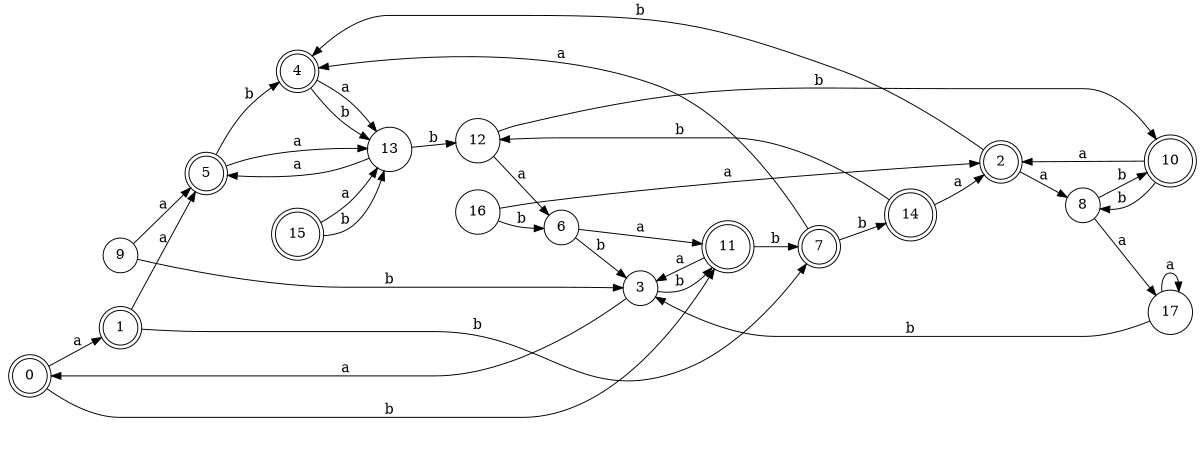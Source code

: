 digraph n15_3 {
__start0 [label="" shape="none"];

rankdir=LR;
size="8,5";

s0 [style="rounded,filled", color="black", fillcolor="white" shape="doublecircle", label="0"];
s1 [style="rounded,filled", color="black", fillcolor="white" shape="doublecircle", label="1"];
s2 [style="rounded,filled", color="black", fillcolor="white" shape="doublecircle", label="2"];
s3 [style="filled", color="black", fillcolor="white" shape="circle", label="3"];
s4 [style="rounded,filled", color="black", fillcolor="white" shape="doublecircle", label="4"];
s5 [style="rounded,filled", color="black", fillcolor="white" shape="doublecircle", label="5"];
s6 [style="filled", color="black", fillcolor="white" shape="circle", label="6"];
s7 [style="rounded,filled", color="black", fillcolor="white" shape="doublecircle", label="7"];
s8 [style="filled", color="black", fillcolor="white" shape="circle", label="8"];
s9 [style="filled", color="black", fillcolor="white" shape="circle", label="9"];
s10 [style="rounded,filled", color="black", fillcolor="white" shape="doublecircle", label="10"];
s11 [style="rounded,filled", color="black", fillcolor="white" shape="doublecircle", label="11"];
s12 [style="filled", color="black", fillcolor="white" shape="circle", label="12"];
s13 [style="filled", color="black", fillcolor="white" shape="circle", label="13"];
s14 [style="rounded,filled", color="black", fillcolor="white" shape="doublecircle", label="14"];
s15 [style="rounded,filled", color="black", fillcolor="white" shape="doublecircle", label="15"];
s16 [style="filled", color="black", fillcolor="white" shape="circle", label="16"];
s17 [style="filled", color="black", fillcolor="white" shape="circle", label="17"];
s0 -> s1 [label="a"];
s0 -> s11 [label="b"];
s1 -> s5 [label="a"];
s1 -> s7 [label="b"];
s2 -> s8 [label="a"];
s2 -> s4 [label="b"];
s3 -> s0 [label="a"];
s3 -> s11 [label="b"];
s4 -> s13 [label="a"];
s4 -> s13 [label="b"];
s5 -> s13 [label="a"];
s5 -> s4 [label="b"];
s6 -> s11 [label="a"];
s6 -> s3 [label="b"];
s7 -> s4 [label="a"];
s7 -> s14 [label="b"];
s8 -> s17 [label="a"];
s8 -> s10 [label="b"];
s9 -> s5 [label="a"];
s9 -> s3 [label="b"];
s10 -> s2 [label="a"];
s10 -> s8 [label="b"];
s11 -> s3 [label="a"];
s11 -> s7 [label="b"];
s12 -> s6 [label="a"];
s12 -> s10 [label="b"];
s13 -> s5 [label="a"];
s13 -> s12 [label="b"];
s14 -> s2 [label="a"];
s14 -> s12 [label="b"];
s15 -> s13 [label="a"];
s15 -> s13 [label="b"];
s16 -> s2 [label="a"];
s16 -> s6 [label="b"];
s17 -> s17 [label="a"];
s17 -> s3 [label="b"];

}